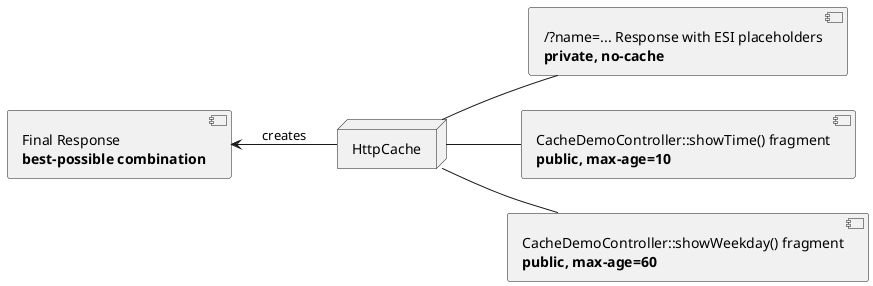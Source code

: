 @startuml

left to right direction
skinparam monochrome true

component D1 [
    /?name=... Response with ESI placeholders
    <b>private, no-cache</b>
]


component D2 [
    CacheDemoController::showTime() fragment
    <b>public, max-age=10</b>
]


component D3 [
    CacheDemoController::showWeekday() fragment
    <b>public, max-age=60</b>
]

node HttpCache

HttpCache -- D1
HttpCache -- D2
HttpCache -- D3

component R [
    Final Response
    <b>best-possible combination</b>
]

R <-- HttpCache : creates

@enduml

@startuml
    left to right direction
    skinparam monochrome true

    node "User-Agent 1"


@enduml

